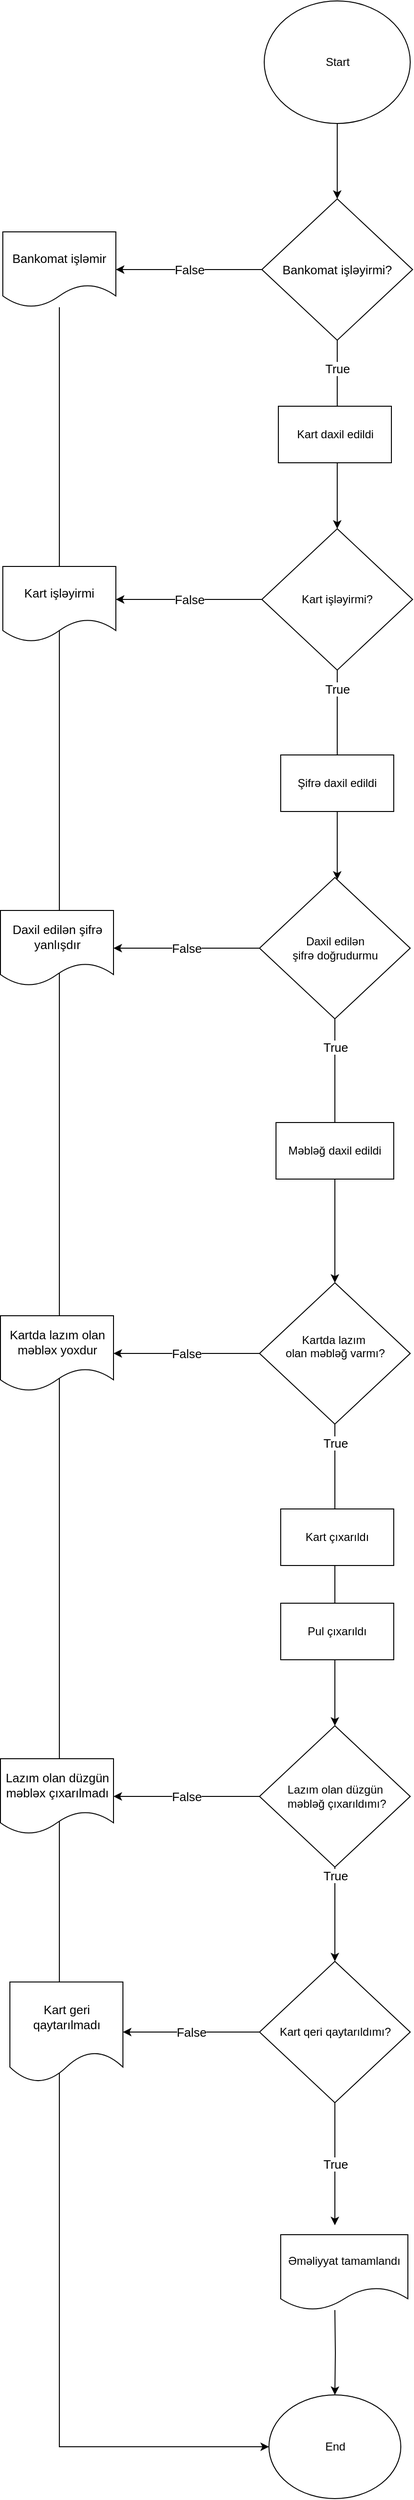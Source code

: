 <mxfile version="20.8.5" type="device"><diagram id="wAvWZpqKe2BG3LAxt0Sk" name="Page-1"><mxGraphModel dx="1393" dy="758" grid="1" gridSize="10" guides="1" tooltips="1" connect="1" arrows="1" fold="1" page="1" pageScale="1" pageWidth="850" pageHeight="1100" math="0" shadow="0"><root><mxCell id="0"/><mxCell id="1" parent="0"/><mxCell id="6SufsRWZWgreXvSUGbCV-23" value="" style="edgeStyle=orthogonalEdgeStyle;rounded=0;orthogonalLoop=1;jettySize=auto;html=1;fontSize=13;" parent="1" source="6SufsRWZWgreXvSUGbCV-1" target="6SufsRWZWgreXvSUGbCV-5" edge="1"><mxGeometry relative="1" as="geometry"/></mxCell><mxCell id="6SufsRWZWgreXvSUGbCV-1" value="Start" style="ellipse;whiteSpace=wrap;html=1;" parent="1" vertex="1"><mxGeometry x="337.5" width="155" height="130" as="geometry"/></mxCell><mxCell id="6SufsRWZWgreXvSUGbCV-2" value="End" style="ellipse;whiteSpace=wrap;html=1;" parent="1" vertex="1"><mxGeometry x="342.5" y="2540" width="140" height="110" as="geometry"/></mxCell><mxCell id="6SufsRWZWgreXvSUGbCV-22" value="True" style="edgeStyle=orthogonalEdgeStyle;rounded=0;orthogonalLoop=1;jettySize=auto;html=1;fontSize=13;" parent="1" source="6SufsRWZWgreXvSUGbCV-5" target="6SufsRWZWgreXvSUGbCV-6" edge="1"><mxGeometry x="-0.7" relative="1" as="geometry"><mxPoint as="offset"/></mxGeometry></mxCell><mxCell id="6SufsRWZWgreXvSUGbCV-27" value="False" style="edgeStyle=orthogonalEdgeStyle;rounded=0;orthogonalLoop=1;jettySize=auto;html=1;fontSize=13;" parent="1" source="6SufsRWZWgreXvSUGbCV-5" target="6SufsRWZWgreXvSUGbCV-26" edge="1"><mxGeometry relative="1" as="geometry"/></mxCell><mxCell id="6SufsRWZWgreXvSUGbCV-5" value="&lt;font style=&quot;font-size: 13px;&quot;&gt;Bankomat işləyirmi?&lt;/font&gt;" style="rhombus;whiteSpace=wrap;html=1;" parent="1" vertex="1"><mxGeometry x="335" y="210" width="160" height="150" as="geometry"/></mxCell><mxCell id="6SufsRWZWgreXvSUGbCV-9" value="&lt;font style=&quot;font-size: 13px;&quot;&gt;True&lt;/font&gt;" style="edgeStyle=orthogonalEdgeStyle;rounded=0;orthogonalLoop=1;jettySize=auto;html=1;" parent="1" source="6SufsRWZWgreXvSUGbCV-6" target="6SufsRWZWgreXvSUGbCV-7" edge="1"><mxGeometry x="-0.82" relative="1" as="geometry"><Array as="points"><mxPoint x="415" y="850"/><mxPoint x="415" y="850"/></Array><mxPoint as="offset"/></mxGeometry></mxCell><mxCell id="6SufsRWZWgreXvSUGbCV-40" value="False" style="edgeStyle=orthogonalEdgeStyle;rounded=0;orthogonalLoop=1;jettySize=auto;html=1;fontSize=13;" parent="1" source="6SufsRWZWgreXvSUGbCV-6" target="6SufsRWZWgreXvSUGbCV-30" edge="1"><mxGeometry relative="1" as="geometry"><mxPoint x="190" y="635" as="targetPoint"/><Array as="points"><mxPoint x="260" y="635"/><mxPoint x="260" y="635"/></Array></mxGeometry></mxCell><mxCell id="6SufsRWZWgreXvSUGbCV-6" value="&lt;div&gt;&lt;br&gt;&lt;/div&gt;&lt;div&gt;Kart işləyirmi?&lt;/div&gt;&lt;div&gt;&lt;br&gt;&lt;/div&gt;" style="rhombus;whiteSpace=wrap;html=1;" parent="1" vertex="1"><mxGeometry x="335" y="560" width="160" height="150" as="geometry"/></mxCell><mxCell id="6SufsRWZWgreXvSUGbCV-11" value="&lt;font style=&quot;font-size: 13px;&quot;&gt;True&lt;/font&gt;" style="edgeStyle=orthogonalEdgeStyle;rounded=0;orthogonalLoop=1;jettySize=auto;html=1;" parent="1" source="6SufsRWZWgreXvSUGbCV-7" target="6SufsRWZWgreXvSUGbCV-10" edge="1"><mxGeometry x="-0.786" relative="1" as="geometry"><mxPoint as="offset"/></mxGeometry></mxCell><mxCell id="6SufsRWZWgreXvSUGbCV-41" value="False" style="edgeStyle=orthogonalEdgeStyle;rounded=0;orthogonalLoop=1;jettySize=auto;html=1;exitX=0;exitY=0.5;exitDx=0;exitDy=0;fontSize=13;" parent="1" source="6SufsRWZWgreXvSUGbCV-7" target="6SufsRWZWgreXvSUGbCV-32" edge="1"><mxGeometry relative="1" as="geometry"/></mxCell><mxCell id="6SufsRWZWgreXvSUGbCV-7" value="Daxil edilən &lt;br&gt;şifrə doğrudurmu" style="rhombus;whiteSpace=wrap;html=1;" parent="1" vertex="1"><mxGeometry x="332.5" y="930" width="160" height="150" as="geometry"/></mxCell><mxCell id="6SufsRWZWgreXvSUGbCV-24" value="True" style="edgeStyle=orthogonalEdgeStyle;rounded=0;orthogonalLoop=1;jettySize=auto;html=1;entryX=0.5;entryY=0;entryDx=0;entryDy=0;fontSize=13;" parent="1" source="6SufsRWZWgreXvSUGbCV-10" target="6SufsRWZWgreXvSUGbCV-14" edge="1"><mxGeometry x="-0.875" relative="1" as="geometry"><mxPoint as="offset"/></mxGeometry></mxCell><mxCell id="6SufsRWZWgreXvSUGbCV-42" value="False" style="edgeStyle=orthogonalEdgeStyle;rounded=0;orthogonalLoop=1;jettySize=auto;html=1;fontSize=13;" parent="1" source="6SufsRWZWgreXvSUGbCV-10" target="6SufsRWZWgreXvSUGbCV-31" edge="1"><mxGeometry relative="1" as="geometry"/></mxCell><mxCell id="6SufsRWZWgreXvSUGbCV-10" value="&lt;div&gt;Kartda lazım&amp;nbsp;&lt;/div&gt;&lt;div&gt;olan məbləğ varmı?&lt;/div&gt;&lt;div&gt;&lt;br&gt;&lt;/div&gt;" style="rhombus;whiteSpace=wrap;html=1;" parent="1" vertex="1"><mxGeometry x="332.5" y="1360" width="160" height="150" as="geometry"/></mxCell><mxCell id="6SufsRWZWgreXvSUGbCV-19" value="&lt;font style=&quot;font-size: 13px;&quot;&gt;True&lt;/font&gt;" style="edgeStyle=orthogonalEdgeStyle;rounded=0;orthogonalLoop=1;jettySize=auto;html=1;fontSize=11;entryX=0.5;entryY=0;entryDx=0;entryDy=0;" parent="1" source="6SufsRWZWgreXvSUGbCV-14" target="6SufsRWZWgreXvSUGbCV-17" edge="1"><mxGeometry x="-0.833" relative="1" as="geometry"><mxPoint x="417.5" y="1621" as="targetPoint"/><Array as="points"><mxPoint x="412.5" y="2031"/><mxPoint x="412.5" y="2031"/></Array><mxPoint as="offset"/></mxGeometry></mxCell><mxCell id="6SufsRWZWgreXvSUGbCV-43" value="False" style="edgeStyle=orthogonalEdgeStyle;rounded=0;orthogonalLoop=1;jettySize=auto;html=1;entryX=1;entryY=0.5;entryDx=0;entryDy=0;fontSize=13;" parent="1" source="6SufsRWZWgreXvSUGbCV-14" target="6SufsRWZWgreXvSUGbCV-39" edge="1"><mxGeometry relative="1" as="geometry"/></mxCell><mxCell id="6SufsRWZWgreXvSUGbCV-14" value="&lt;div style=&quot;font-size: 12px;&quot;&gt;&lt;font style=&quot;font-size: 12px;&quot;&gt;&lt;br&gt;&lt;/font&gt;&lt;/div&gt;&lt;div style=&quot;font-size: 12px;&quot;&gt;&lt;font style=&quot;font-size: 12px;&quot;&gt;Lazım olan düzgün&lt;/font&gt;&lt;/div&gt;&lt;div style=&quot;font-size: 12px;&quot;&gt;&lt;font style=&quot;font-size: 12px;&quot;&gt;&amp;nbsp;məbləğ çıxarıldımı?&lt;/font&gt;&lt;/div&gt;&lt;div style=&quot;font-size: 12px;&quot;&gt;&lt;br&gt;&lt;/div&gt;" style="rhombus;whiteSpace=wrap;html=1;fontSize=11;" parent="1" vertex="1"><mxGeometry x="332.5" y="1830" width="160" height="150" as="geometry"/></mxCell><mxCell id="6SufsRWZWgreXvSUGbCV-44" value="False" style="edgeStyle=orthogonalEdgeStyle;rounded=0;orthogonalLoop=1;jettySize=auto;html=1;entryX=1;entryY=0.5;entryDx=0;entryDy=0;fontSize=13;" parent="1" source="6SufsRWZWgreXvSUGbCV-17" target="6SufsRWZWgreXvSUGbCV-38" edge="1"><mxGeometry relative="1" as="geometry"/></mxCell><mxCell id="6SufsRWZWgreXvSUGbCV-60" value="True" style="edgeStyle=orthogonalEdgeStyle;rounded=0;orthogonalLoop=1;jettySize=auto;html=1;entryX=0.5;entryY=0;entryDx=0;entryDy=0;fontSize=13;" parent="1" source="6SufsRWZWgreXvSUGbCV-17" edge="1"><mxGeometry relative="1" as="geometry"><mxPoint x="412.5" y="2360" as="targetPoint"/></mxGeometry></mxCell><mxCell id="6SufsRWZWgreXvSUGbCV-17" value="&lt;font style=&quot;font-size: 12px;&quot;&gt;Kart qeri qaytarıldımı?&lt;/font&gt;" style="rhombus;whiteSpace=wrap;html=1;fontSize=11;" parent="1" vertex="1"><mxGeometry x="332.5" y="2080" width="160" height="150" as="geometry"/></mxCell><mxCell id="cOmGmb4Qqp9rrrEa8Hv6-18" style="edgeStyle=orthogonalEdgeStyle;rounded=0;orthogonalLoop=1;jettySize=auto;html=1;entryX=0;entryY=0.5;entryDx=0;entryDy=0;" edge="1" parent="1" source="6SufsRWZWgreXvSUGbCV-26" target="6SufsRWZWgreXvSUGbCV-2"><mxGeometry relative="1" as="geometry"><Array as="points"><mxPoint x="120" y="2595"/></Array></mxGeometry></mxCell><mxCell id="6SufsRWZWgreXvSUGbCV-26" value="Bankomat işləmir" style="shape=document;whiteSpace=wrap;html=1;boundedLbl=1;fontSize=13;" parent="1" vertex="1"><mxGeometry x="60" y="245" width="120" height="80" as="geometry"/></mxCell><mxCell id="6SufsRWZWgreXvSUGbCV-30" value="Kart işləyirmi" style="shape=document;whiteSpace=wrap;html=1;boundedLbl=1;fontSize=13;" parent="1" vertex="1"><mxGeometry x="60" y="600" width="120" height="80" as="geometry"/></mxCell><mxCell id="6SufsRWZWgreXvSUGbCV-31" value="Kartda lazım olan məbləx yoxdur" style="shape=document;whiteSpace=wrap;html=1;boundedLbl=1;fontSize=13;" parent="1" vertex="1"><mxGeometry x="57.5" y="1395" width="120" height="80" as="geometry"/></mxCell><mxCell id="6SufsRWZWgreXvSUGbCV-32" value="Daxil edilən şifrə yanlışdır" style="shape=document;whiteSpace=wrap;html=1;boundedLbl=1;fontSize=13;" parent="1" vertex="1"><mxGeometry x="57.5" y="965" width="120" height="80" as="geometry"/></mxCell><mxCell id="6SufsRWZWgreXvSUGbCV-38" value="Kart geri qaytarılmadı" style="shape=document;whiteSpace=wrap;html=1;boundedLbl=1;fontSize=13;" parent="1" vertex="1"><mxGeometry x="67.5" y="2101.88" width="120" height="106.25" as="geometry"/></mxCell><mxCell id="6SufsRWZWgreXvSUGbCV-39" value="Lazım olan düzgün məbləx çıxarılmadı" style="shape=document;whiteSpace=wrap;html=1;boundedLbl=1;fontSize=13;" parent="1" vertex="1"><mxGeometry x="57.5" y="1865" width="120" height="80" as="geometry"/></mxCell><mxCell id="6SufsRWZWgreXvSUGbCV-61" style="edgeStyle=orthogonalEdgeStyle;rounded=0;orthogonalLoop=1;jettySize=auto;html=1;entryX=0.5;entryY=0;entryDx=0;entryDy=0;fontSize=13;" parent="1" target="6SufsRWZWgreXvSUGbCV-2" edge="1"><mxGeometry relative="1" as="geometry"><mxPoint x="412.5" y="2450" as="sourcePoint"/></mxGeometry></mxCell><mxCell id="cOmGmb4Qqp9rrrEa8Hv6-7" value="Məbləğ daxil edildi" style="rounded=0;whiteSpace=wrap;html=1;" vertex="1" parent="1"><mxGeometry x="350" y="1190" width="125" height="60" as="geometry"/></mxCell><mxCell id="cOmGmb4Qqp9rrrEa8Hv6-8" value="Pul çıxarıldı" style="rounded=0;whiteSpace=wrap;html=1;" vertex="1" parent="1"><mxGeometry x="355" y="1700" width="120" height="60" as="geometry"/></mxCell><mxCell id="cOmGmb4Qqp9rrrEa8Hv6-9" value="Kart daxil edildi" style="rounded=0;whiteSpace=wrap;html=1;" vertex="1" parent="1"><mxGeometry x="352.5" y="430" width="120" height="60" as="geometry"/></mxCell><mxCell id="cOmGmb4Qqp9rrrEa8Hv6-10" value="Şifrə daxil edildi" style="rounded=0;whiteSpace=wrap;html=1;" vertex="1" parent="1"><mxGeometry x="355" y="800" width="120" height="60" as="geometry"/></mxCell><mxCell id="cOmGmb4Qqp9rrrEa8Hv6-11" value="Kart çıxarıldı" style="rounded=0;whiteSpace=wrap;html=1;" vertex="1" parent="1"><mxGeometry x="355" y="1600" width="120" height="60" as="geometry"/></mxCell><mxCell id="cOmGmb4Qqp9rrrEa8Hv6-12" value="Əməliyyat tamamlandı" style="shape=document;whiteSpace=wrap;html=1;boundedLbl=1;" vertex="1" parent="1"><mxGeometry x="355" y="2370" width="135" height="80" as="geometry"/></mxCell></root></mxGraphModel></diagram></mxfile>